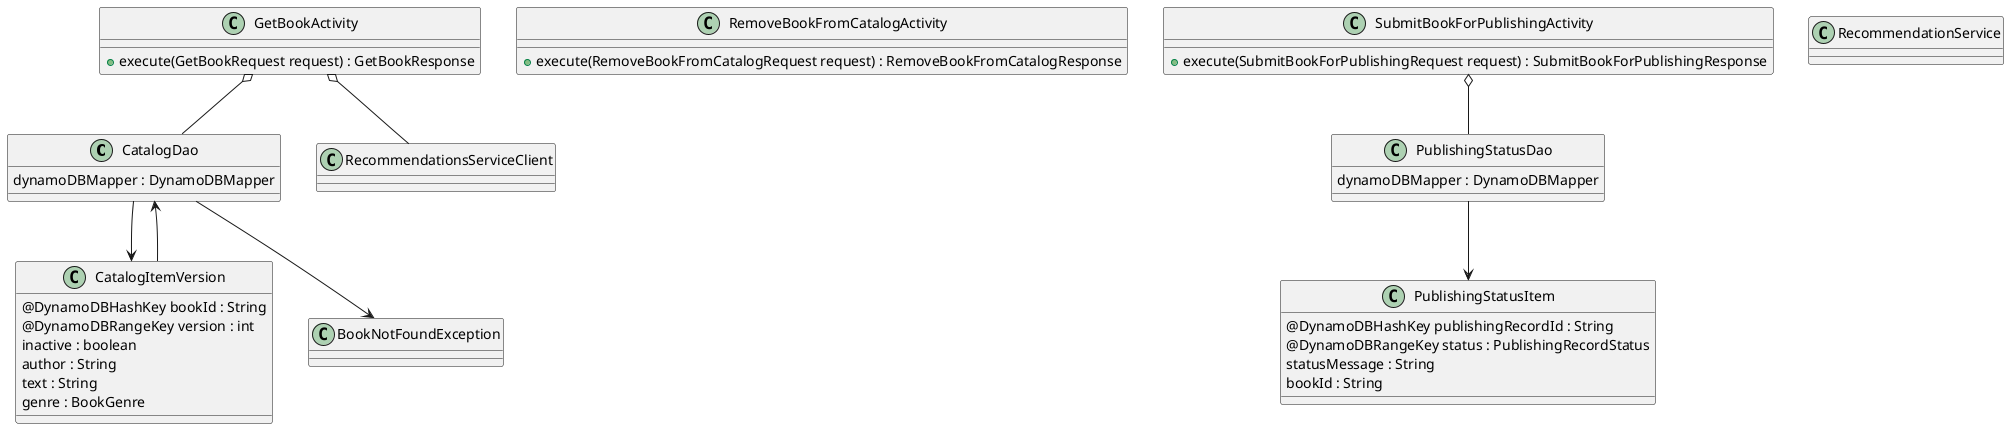 
@startuml
class CatalogDao {
    dynamoDBMapper : DynamoDBMapper
}
class CatalogItemVersion {
    @DynamoDBHashKey bookId : String
    @DynamoDBRangeKey version : int
    inactive : boolean
    author : String
    text : String
    genre : BookGenre
}

class GetBookActivity {
    +execute(GetBookRequest request) : GetBookResponse
}
class RemoveBookFromCatalogActivity{
     +execute(RemoveBookFromCatalogRequest request) : RemoveBookFromCatalogResponse
}
class SubmitBookForPublishingActivity{
     +execute(SubmitBookForPublishingRequest request) : SubmitBookForPublishingResponse
}

class RecommendationService {}
class RecommendationsServiceClient{}

class PublishingStatusItem{
    @DynamoDBHashKey publishingRecordId : String
    @DynamoDBRangeKey status : PublishingRecordStatus
    statusMessage : String
    bookId : String
}
class PublishingStatusDao{
    dynamoDBMapper : DynamoDBMapper
}

class BookNotFoundException{}

GetBookActivity o-- CatalogDao
GetBookActivity o-- RecommendationsServiceClient
CatalogDao --> CatalogItemVersion
CatalogItemVersion --> CatalogDao

SubmitBookForPublishingActivity o-- PublishingStatusDao
PublishingStatusDao --> PublishingStatusItem
CatalogDao --> BookNotFoundException

@enduml

